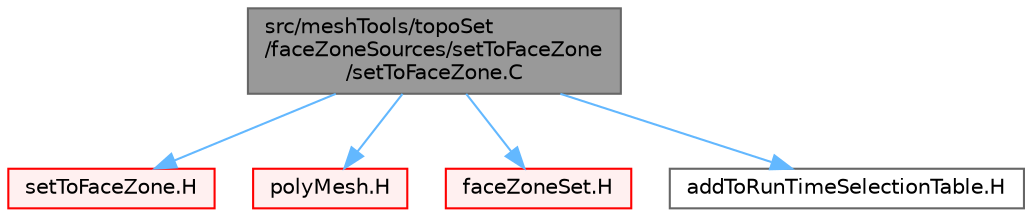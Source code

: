 digraph "src/meshTools/topoSet/faceZoneSources/setToFaceZone/setToFaceZone.C"
{
 // LATEX_PDF_SIZE
  bgcolor="transparent";
  edge [fontname=Helvetica,fontsize=10,labelfontname=Helvetica,labelfontsize=10];
  node [fontname=Helvetica,fontsize=10,shape=box,height=0.2,width=0.4];
  Node1 [id="Node000001",label="src/meshTools/topoSet\l/faceZoneSources/setToFaceZone\l/setToFaceZone.C",height=0.2,width=0.4,color="gray40", fillcolor="grey60", style="filled", fontcolor="black",tooltip=" "];
  Node1 -> Node2 [id="edge1_Node000001_Node000002",color="steelblue1",style="solid",tooltip=" "];
  Node2 [id="Node000002",label="setToFaceZone.H",height=0.2,width=0.4,color="red", fillcolor="#FFF0F0", style="filled",URL="$setToFaceZone_8H.html",tooltip=" "];
  Node1 -> Node216 [id="edge2_Node000001_Node000216",color="steelblue1",style="solid",tooltip=" "];
  Node216 [id="Node000216",label="polyMesh.H",height=0.2,width=0.4,color="red", fillcolor="#FFF0F0", style="filled",URL="$polyMesh_8H.html",tooltip=" "];
  Node1 -> Node282 [id="edge3_Node000001_Node000282",color="steelblue1",style="solid",tooltip=" "];
  Node282 [id="Node000282",label="faceZoneSet.H",height=0.2,width=0.4,color="red", fillcolor="#FFF0F0", style="filled",URL="$faceZoneSet_8H.html",tooltip=" "];
  Node1 -> Node285 [id="edge4_Node000001_Node000285",color="steelblue1",style="solid",tooltip=" "];
  Node285 [id="Node000285",label="addToRunTimeSelectionTable.H",height=0.2,width=0.4,color="grey40", fillcolor="white", style="filled",URL="$addToRunTimeSelectionTable_8H.html",tooltip="Macros for easy insertion into run-time selection tables."];
}
